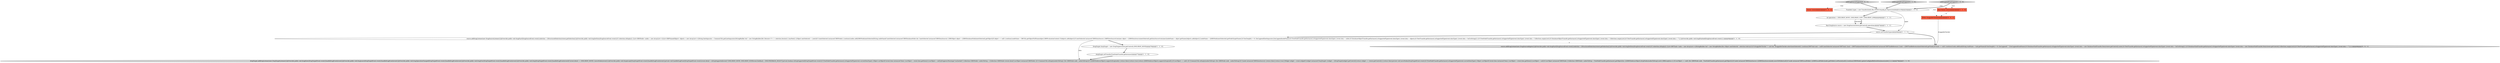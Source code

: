 digraph {
7 [style = filled, label = "int operations = DND.DROP_MOVE | DND.DROP_COPY | DND.DROP_LINK@@@6@@@['1', '1', '1']", fillcolor = white, shape = ellipse image = "AAA0AAABBB1BBB"];
12 [style = filled, label = "addDragSourceSupport['0', '0', '1']", fillcolor = lightgray, shape = diamond image = "AAA0AAABBB3BBB"];
2 [style = filled, label = "source.setTransfer(types)@@@8@@@['1', '1', '1']", fillcolor = white, shape = ellipse image = "AAA0AAABBB1BBB"];
11 [style = filled, label = "source.addDragListener(new DragSourceAdapter(){@Override public void dragStart(DragSourceEvent event){selection = (IStructuredSelection)viewer.getSelection()}@Override public void dragSetData(DragSourceEvent event){if (!selection.isEmpty()) {List<DBTTask> tasks = new ArrayList<>()StringBuilder buf = new StringBuilder()for (Object nextSelected : selection.toArray()){if (draggableChecker != null && !draggableChecker.select(nextSelected)) {continue}DBTTask task = nullif (nextSelected instanceof DBTTask) {task = (DBTTask)nextSelected}if (nextSelected instanceof DBTTaskReference) {task = ((DBTTaskReference)nextSelected).getTask()}if (task == null) {continue}tasks.add(task)String taskName = task.getName()if (buf.length() > 0) {buf.append(\", \")}buf.append(taskName)}if (DatabaseTaskTransfer.getInstance().isSupportedType(event.dataType)) {event.data = new DatabaseTaskTransfer.Data(viewer.getControl(),tasks)}if (TextTransfer.getInstance().isSupportedType(event.dataType)) {event.data = buf.toString()}}{if (DatabaseTaskTransfer.getInstance().isSupportedType(event.dataType)) {event.data = new DatabaseTaskTransfer.Data(viewer.getControl(),Collections.emptyList())}if (TextTransfer.getInstance().isSupportedType(event.dataType)) {event.data = \"\"}}}})@@@9@@@['0', '0', '1']", fillcolor = lightgray, shape = ellipse image = "AAA0AAABBB3BBB"];
13 [style = filled, label = "Viewer viewer@@@2@@@['0', '0', '1']", fillcolor = tomato, shape = box image = "AAA0AAABBB3BBB"];
0 [style = filled, label = "final DragSource source = new DragSource(viewer.getControl(),operations)@@@7@@@['1', '1', '1']", fillcolor = white, shape = ellipse image = "AAA0AAABBB1BBB"];
5 [style = filled, label = "source.addDragListener(new DragSourceListener(){@Override public void dragStart(DragSourceEvent event){selection = (IStructuredSelection)viewer.getSelection()}@Override public void dragSetData(DragSourceEvent event){if (!selection.isEmpty()) {List<DBNNode> nodes = new ArrayList<>()List<DBPNamedObject> objects = new ArrayList<>()String lineSeparator = CommonUtils.getLineSeparator()StringBuilder buf = new StringBuilder()for (Iterator<?> i = selection.iterator() i.hasNext() ){Object nextSelected = i.next()if (!(nextSelected instanceof DBNNode)) {continue}nodes.add((DBNNode)nextSelected)String nodeNameif (nextSelected instanceof DBNDatabaseNode && !(nextSelected instanceof DBNDataSource)) {DBSObject object = ((DBNDatabaseNode)nextSelected).getObject()if (object == null) {continue}nodeName = DBUtils.getObjectFullName(object,DBPEvaluationContext.UI)objects.add(object)}if (nextSelected instanceof DBNDataSource) {DBPDataSourceContainer object = ((DBNDataSource)nextSelected).getDataSourceContainer()nodeName = object.getName()objects.add(object)}{nodeName = ((DBNNode)nextSelected).getNodeTargetName()}if (buf.length() > 0) {buf.append(lineSeparator)}buf.append(nodeName)}if (TreeNodeTransfer.getInstance().isSupportedType(event.dataType)) {event.data = nodes}if (DatabaseObjectTransfer.getInstance().isSupportedType(event.dataType)) {event.data = objects}if (TextTransfer.getInstance().isSupportedType(event.dataType)) {event.data = buf.toString()}}{if (TreeNodeTransfer.getInstance().isSupportedType(event.dataType)) {event.data = Collections.emptyList()}if (DatabaseObjectTransfer.getInstance().isSupportedType(event.dataType)) {event.data = Collections.emptyList()}if (TextTransfer.getInstance().isSupportedType(event.dataType)) {event.data = \"\"}}}@Override public void dragFinished(DragSourceEvent event){}})@@@9@@@['1', '1', '0']", fillcolor = white, shape = ellipse image = "AAA0AAABBB1BBB"];
4 [style = filled, label = "final Viewer viewer@@@2@@@['1', '1', '0']", fillcolor = tomato, shape = box image = "AAA0AAABBB1BBB"];
1 [style = filled, label = "dropTarget.setTransfer(TreeNodeTransfer.getInstance())@@@77@@@['1', '1', '0']", fillcolor = white, shape = ellipse image = "AAA0AAABBB1BBB"];
6 [style = filled, label = "addDragAndDropSupport['1', '0', '0']", fillcolor = lightgray, shape = diamond image = "AAA0AAABBB1BBB"];
10 [style = filled, label = "addDragAndDropSupport['0', '1', '0']", fillcolor = lightgray, shape = diamond image = "AAA0AAABBB2BBB"];
8 [style = filled, label = "Transfer(( types = new Transfer((((edu.fdu.CPPDG.tinypdg.pe.ExpressionInfo@b1e19@@@3@@@['1', '1', '1']", fillcolor = white, shape = ellipse image = "AAA0AAABBB1BBB"];
3 [style = filled, label = "DropTarget dropTarget = new DropTarget(viewer.getControl(),DND.DROP_MOVE)@@@76@@@['1', '1', '0']", fillcolor = white, shape = ellipse image = "AAA0AAABBB1BBB"];
9 [style = filled, label = "dropTarget.addDropListener(new DropTargetListener(){@Override public void dragEnter(DropTargetEvent event){handleDragEvent(event)}@Override public void dragLeave(DropTargetEvent event){handleDragEvent(event)}@Override public void dragOperationChanged(DropTargetEvent event){handleDragEvent(event)}@Override public void dragOver(DropTargetEvent event){handleDragEvent(event)}@Override public void drop(DropTargetEvent event){handleDragEvent(event)if (event.detail == DND.DROP_MOVE) {moveNodes(event)}}@Override public void dropAccept(DropTargetEvent event){handleDragEvent(event)}private void handleDragEvent(DropTargetEvent event){event.detail = isDropSupported(event)? DND.DROP_MOVE: DND.DROP_NONEevent.feedback = DND.FEEDBACK_SELECT}private boolean isDropSupported(DropTargetEvent event){if (TreeNodeTransfer.getInstance().isSupportedType(event.currentDataType)) {Object curObjectif (event.item instanceof Item) {curObject = event.item.getData()}{curObject = null}@SuppressWarnings(\"unchecked\") Collection<DBNNode> nodesToDrop = (Collection<DBNNode>)event.dataif (curObject instanceof DBNNode) {if (!CommonUtils.isEmpty(nodesToDrop)) {for (DBNNode node : nodesToDrop){if (!((DBNNode)curObject).supportsDrop(node)) {return false}}return true}{return ((DBNNode)curObject).supportsDrop(null)}}if (curObject == null) {if (!CommonUtils.isEmpty(nodesToDrop)) {for (DBNNode node : nodesToDrop){if (!(node instanceof DBNDataSource)) {return false}}return true}{Widget widget = event.widgetif (widget instanceof DropTarget) {widget = ((DropTarget)widget).getControl()}return widget == viewer.getControl()}}}return false}private void moveNodes(DropTargetEvent event){if (TreeNodeTransfer.getInstance().isSupportedType(event.currentDataType)) {Object curObjectif (event.item instanceof Item) {curObject = event.item.getData()}{curObject = null}if (curObject instanceof DBNNode) {Collection<DBNNode> nodesToDrop = TreeNodeTransfer.getInstance().getObject()try {((DBNNode)curObject).dropNodes(nodesToDrop)}catch (DBException e) }if (curObject == null) {for (DBNNode node : TreeNodeTransfer.getInstance().getObject()){if (node instanceof DBNDataSource) {((DBNDataSource)node).moveToFolder(null)}if (node instanceof DBNLocalFolder) {((DBNLocalFolder)node).getFolder().setParent(null)}{continue}DBNModel.updateConfigAndRefreshDatabases(node)}}}}})@@@78@@@['1', '1', '0']", fillcolor = lightgray, shape = ellipse image = "AAA0AAABBB1BBB"];
14 [style = filled, label = "IFilter draggableChecker@@@2@@@['0', '0', '1']", fillcolor = tomato, shape = box image = "AAA0AAABBB3BBB"];
4->14 [style = dashed, label="0"];
1->9 [style = bold, label=""];
2->11 [style = bold, label=""];
2->5 [style = bold, label=""];
12->13 [style = dotted, label="true"];
10->8 [style = bold, label=""];
6->8 [style = bold, label=""];
5->11 [style = dashed, label="0"];
3->1 [style = bold, label=""];
6->4 [style = dotted, label="true"];
10->4 [style = dotted, label="true"];
7->0 [style = solid, label="operations"];
7->0 [style = bold, label=""];
12->14 [style = dotted, label="true"];
14->11 [style = solid, label="draggableChecker"];
8->7 [style = bold, label=""];
5->3 [style = bold, label=""];
0->2 [style = bold, label=""];
8->2 [style = solid, label="types"];
12->8 [style = bold, label=""];
5->9 [style = solid, label="data"];
}
